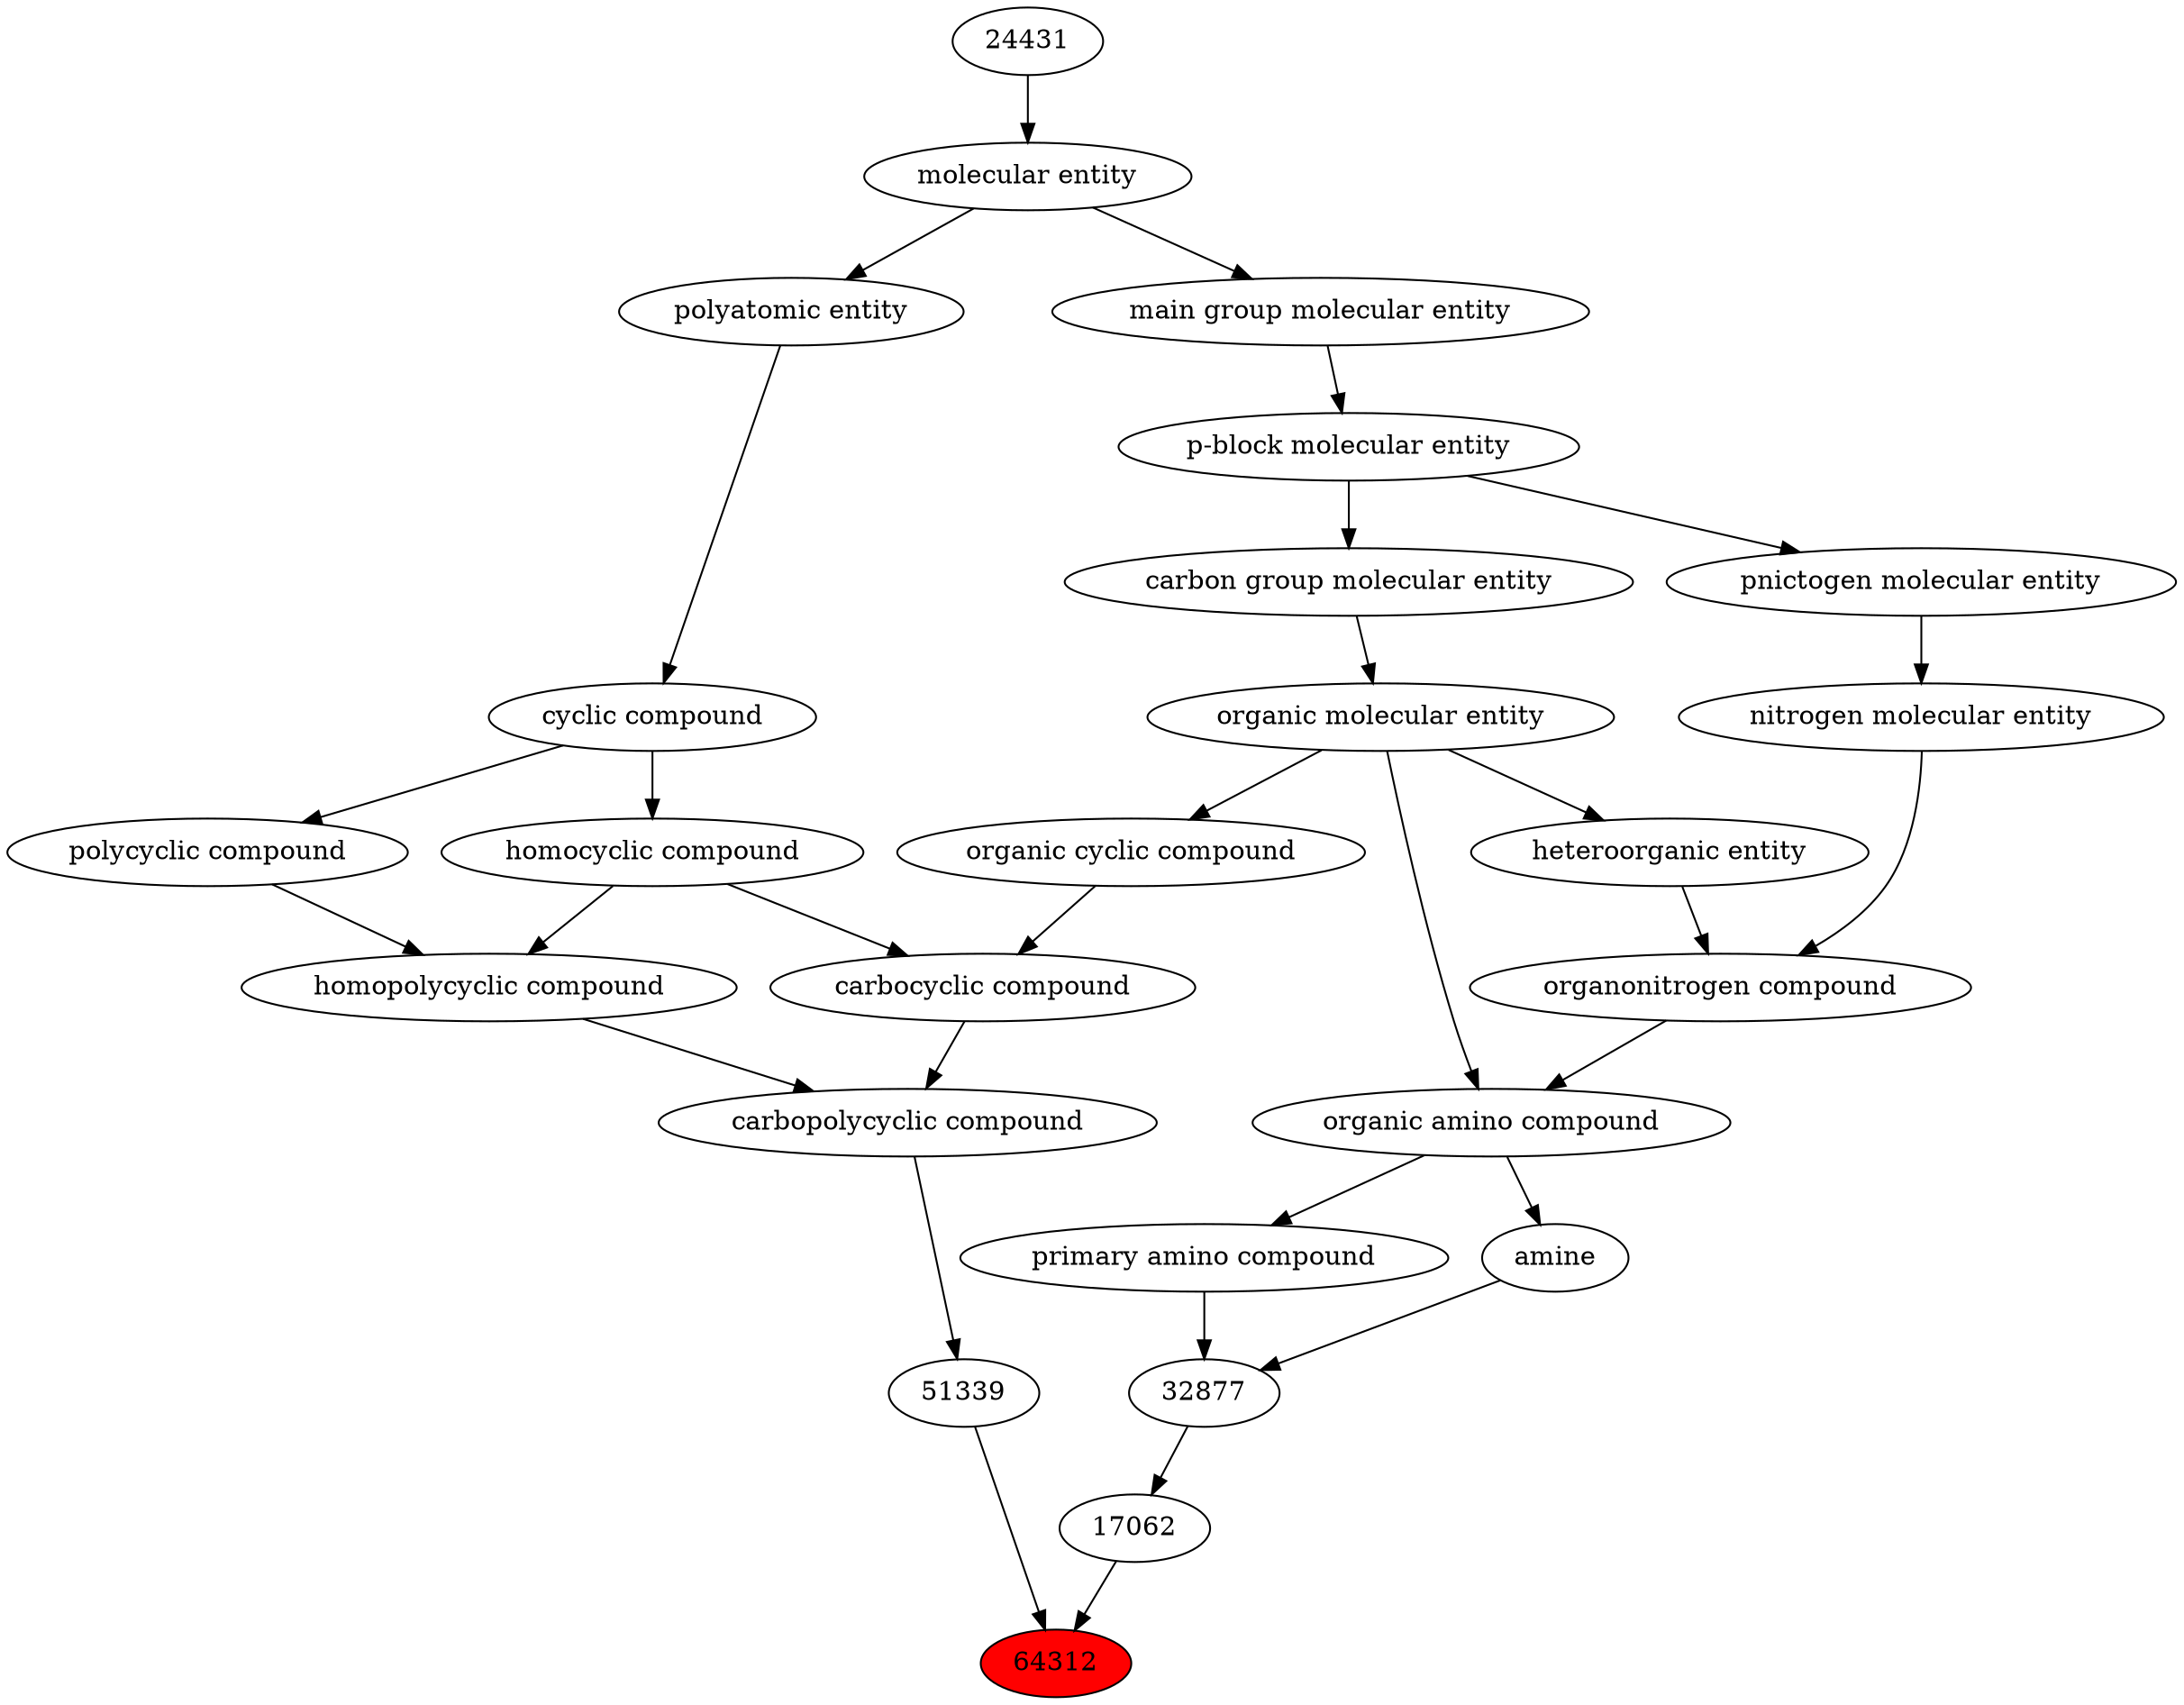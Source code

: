 digraph tree{ 
64312 [label="64312" fillcolor=red style=filled]
51339 -> 64312
17062 -> 64312
51339 [label="51339"]
35294 -> 51339
17062 [label="17062"]
32877 -> 17062
35294 [label="carbopolycyclic compound"]
33598 -> 35294
35295 -> 35294
32877 [label="32877"]
50994 -> 32877
32952 -> 32877
33598 [label="carbocyclic compound"]
33832 -> 33598
33597 -> 33598
35295 [label="homopolycyclic compound"]
33635 -> 35295
33597 -> 35295
50994 [label="primary amino compound"]
50047 -> 50994
32952 [label="amine"]
50047 -> 32952
33832 [label="organic cyclic compound"]
50860 -> 33832
33597 [label="homocyclic compound"]
33595 -> 33597
33635 [label="polycyclic compound"]
33595 -> 33635
50047 [label="organic amino compound"]
50860 -> 50047
35352 -> 50047
50860 [label="organic molecular entity"]
33582 -> 50860
33595 [label="cyclic compound"]
36357 -> 33595
35352 [label="organonitrogen compound"]
51143 -> 35352
33285 -> 35352
33582 [label="carbon group molecular entity"]
33675 -> 33582
36357 [label="polyatomic entity"]
23367 -> 36357
51143 [label="nitrogen molecular entity"]
33302 -> 51143
33285 [label="heteroorganic entity"]
50860 -> 33285
33675 [label="p-block molecular entity"]
33579 -> 33675
23367 [label="molecular entity"]
24431 -> 23367
33302 [label="pnictogen molecular entity"]
33675 -> 33302
33579 [label="main group molecular entity"]
23367 -> 33579
24431 [label="24431"]
}